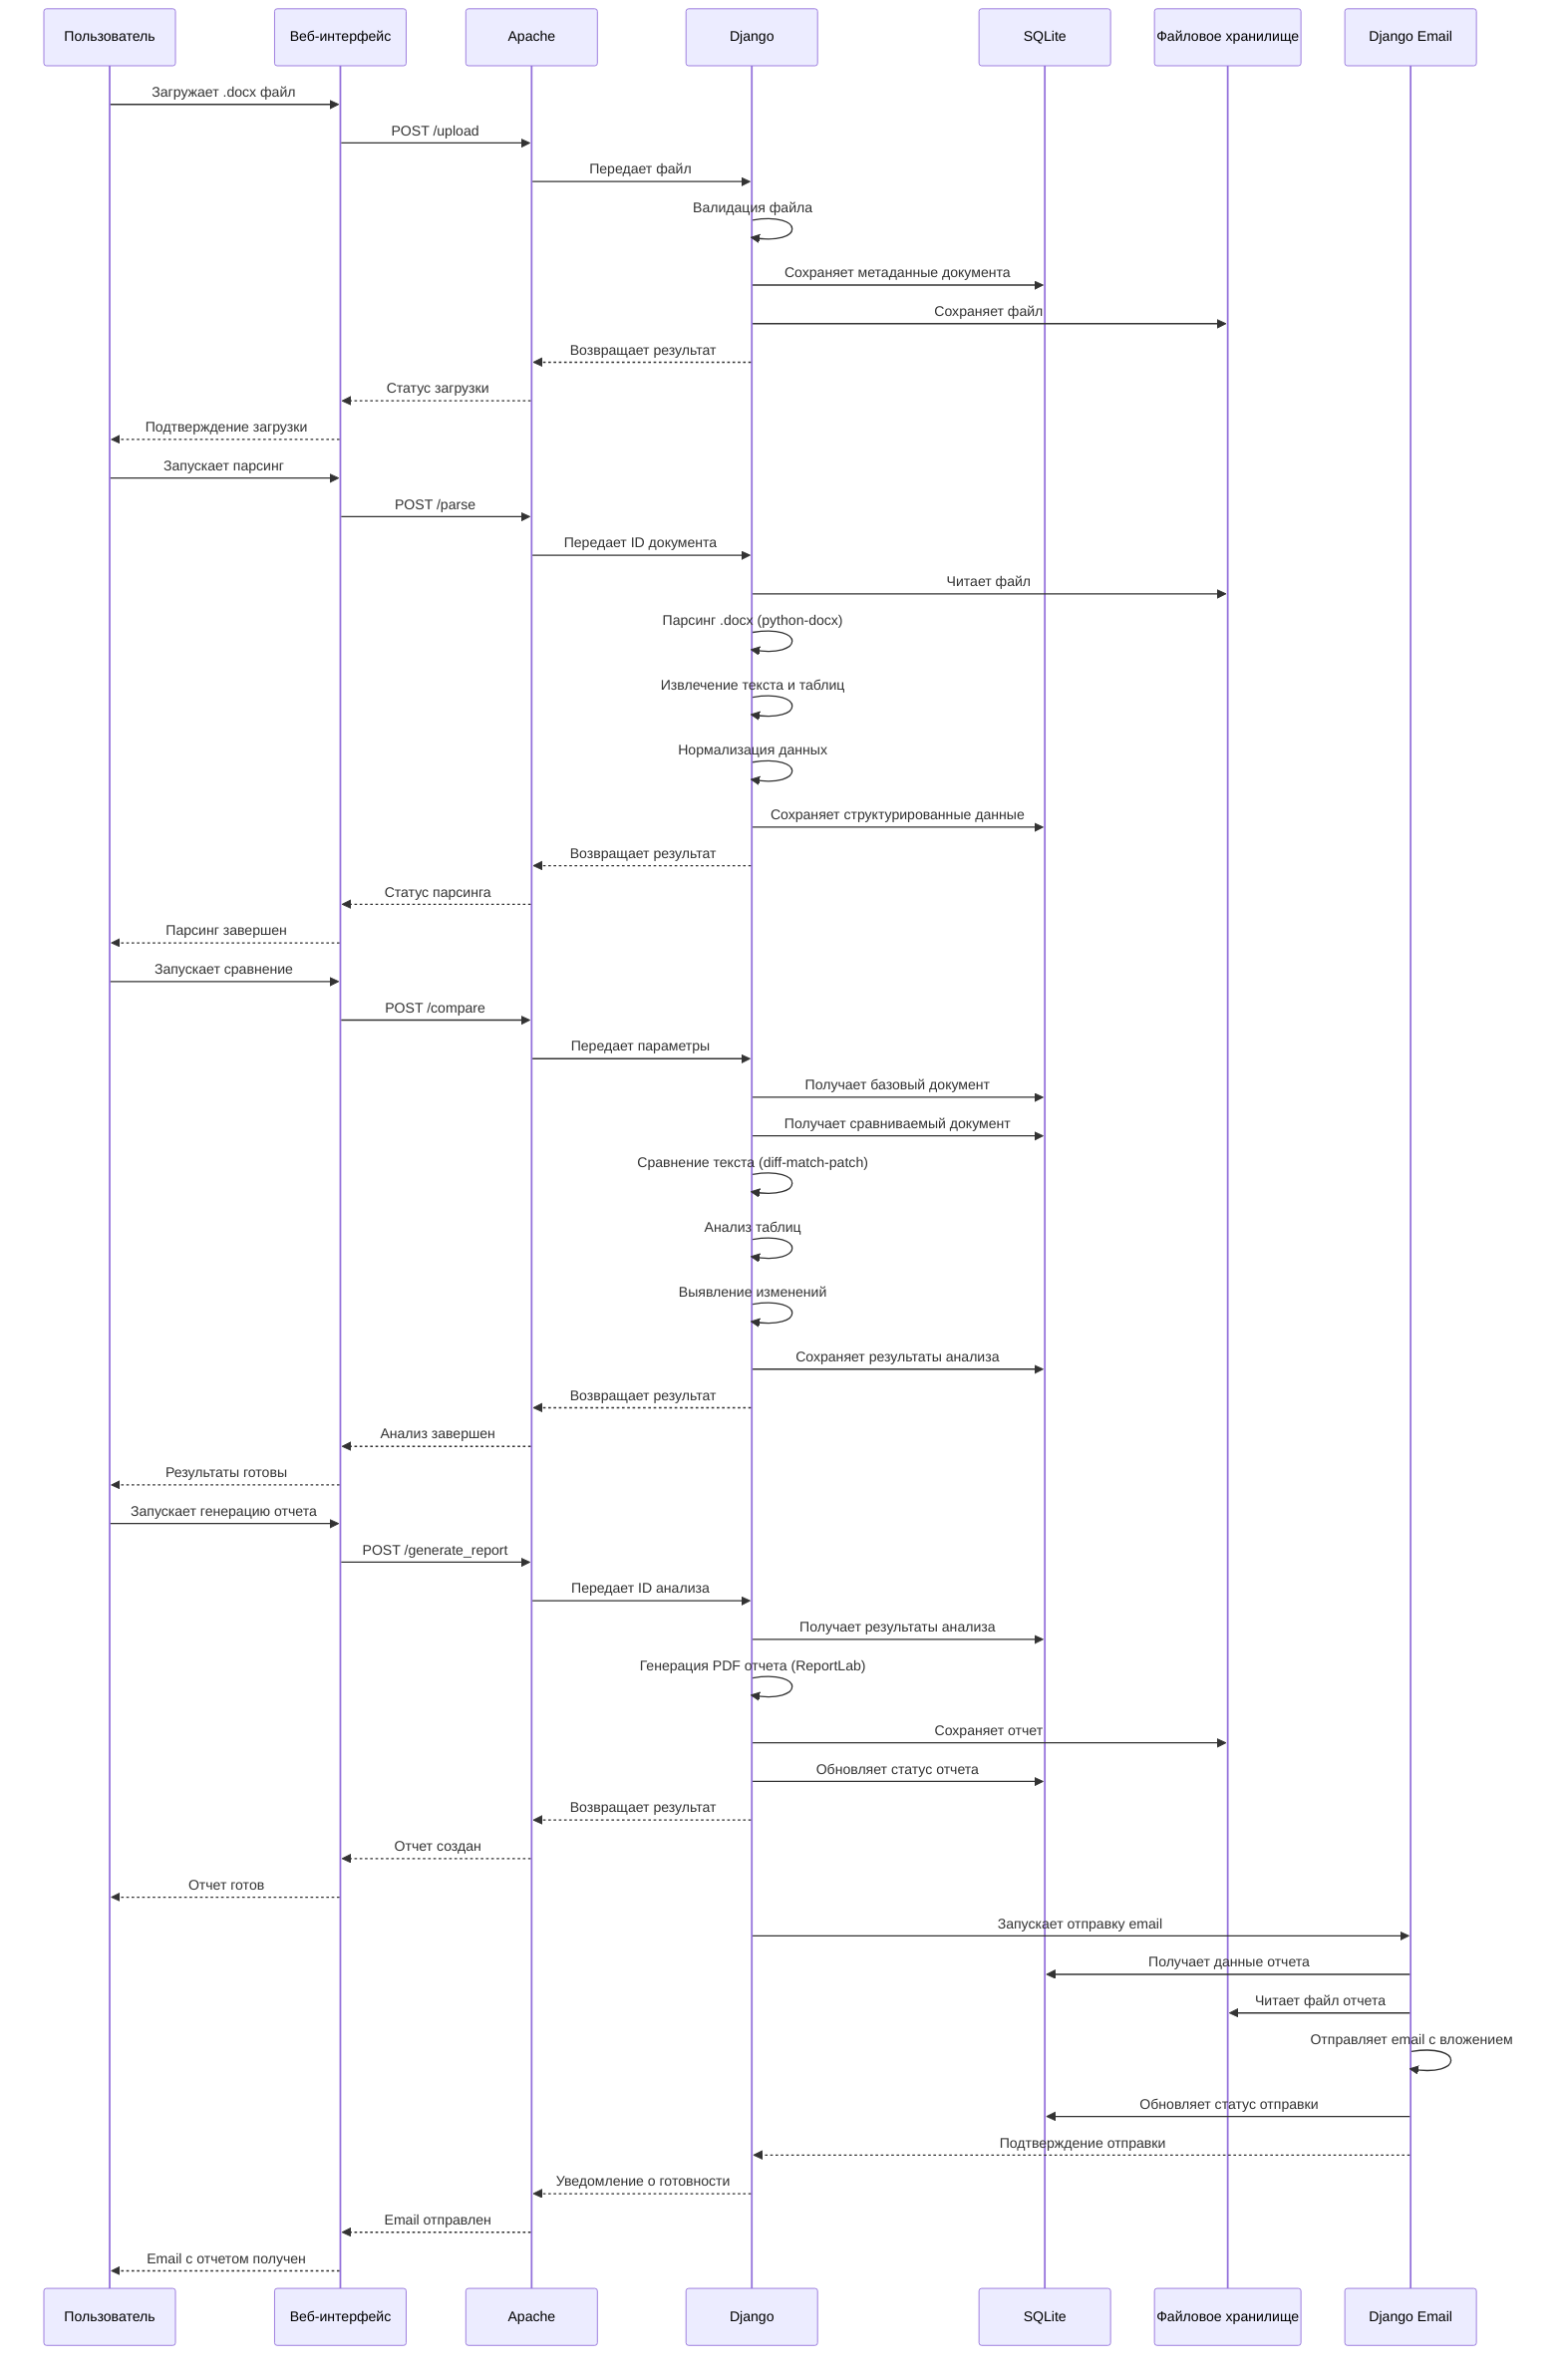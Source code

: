 sequenceDiagram
    participant U as Пользователь
    participant W as Веб-интерфейс
    participant A as Apache
    participant D as Django
    participant DB as SQLite
    participant F as Файловое хранилище
    participant E as Django Email

    %% Загрузка документа
    U->>W: Загружает .docx файл
    W->>A: POST /upload
    A->>D: Передает файл
    D->>D: Валидация файла
    D->>DB: Сохраняет метаданные документа
    D->>F: Сохраняет файл
    D-->>A: Возвращает результат
    A-->>W: Статус загрузки
    W-->>U: Подтверждение загрузки

    %% Парсинг документа
    U->>W: Запускает парсинг
    W->>A: POST /parse
    A->>D: Передает ID документа
    D->>F: Читает файл
    D->>D: Парсинг .docx (python-docx)
    D->>D: Извлечение текста и таблиц
    D->>D: Нормализация данных
    D->>DB: Сохраняет структурированные данные
    D-->>A: Возвращает результат
    A-->>W: Статус парсинга
    W-->>U: Парсинг завершен

    %% Анализ изменений
    U->>W: Запускает сравнение
    W->>A: POST /compare
    A->>D: Передает параметры
    D->>DB: Получает базовый документ
    D->>DB: Получает сравниваемый документ
    D->>D: Сравнение текста (diff-match-patch)
    D->>D: Анализ таблиц
    D->>D: Выявление изменений
    D->>DB: Сохраняет результаты анализа
    D-->>A: Возвращает результат
    A-->>W: Анализ завершен
    W-->>U: Результаты готовы

    %% Генерация отчета
    U->>W: Запускает генерацию отчета
    W->>A: POST /generate_report
    A->>D: Передает ID анализа
    D->>DB: Получает результаты анализа
    D->>D: Генерация PDF отчета (ReportLab)
    D->>F: Сохраняет отчет
    D->>DB: Обновляет статус отчета
    D-->>A: Возвращает результат
    A-->>W: Отчет создан
    W-->>U: Отчет готов

    %% Отправка email
    D->>E: Запускает отправку email
    E->>DB: Получает данные отчета
    E->>F: Читает файл отчета
    E->>E: Отправляет email с вложением
    E->>DB: Обновляет статус отправки
    E-->>D: Подтверждение отправки
    D-->>A: Уведомление о готовности
    A-->>W: Email отправлен
    W-->>U: Email с отчетом получен